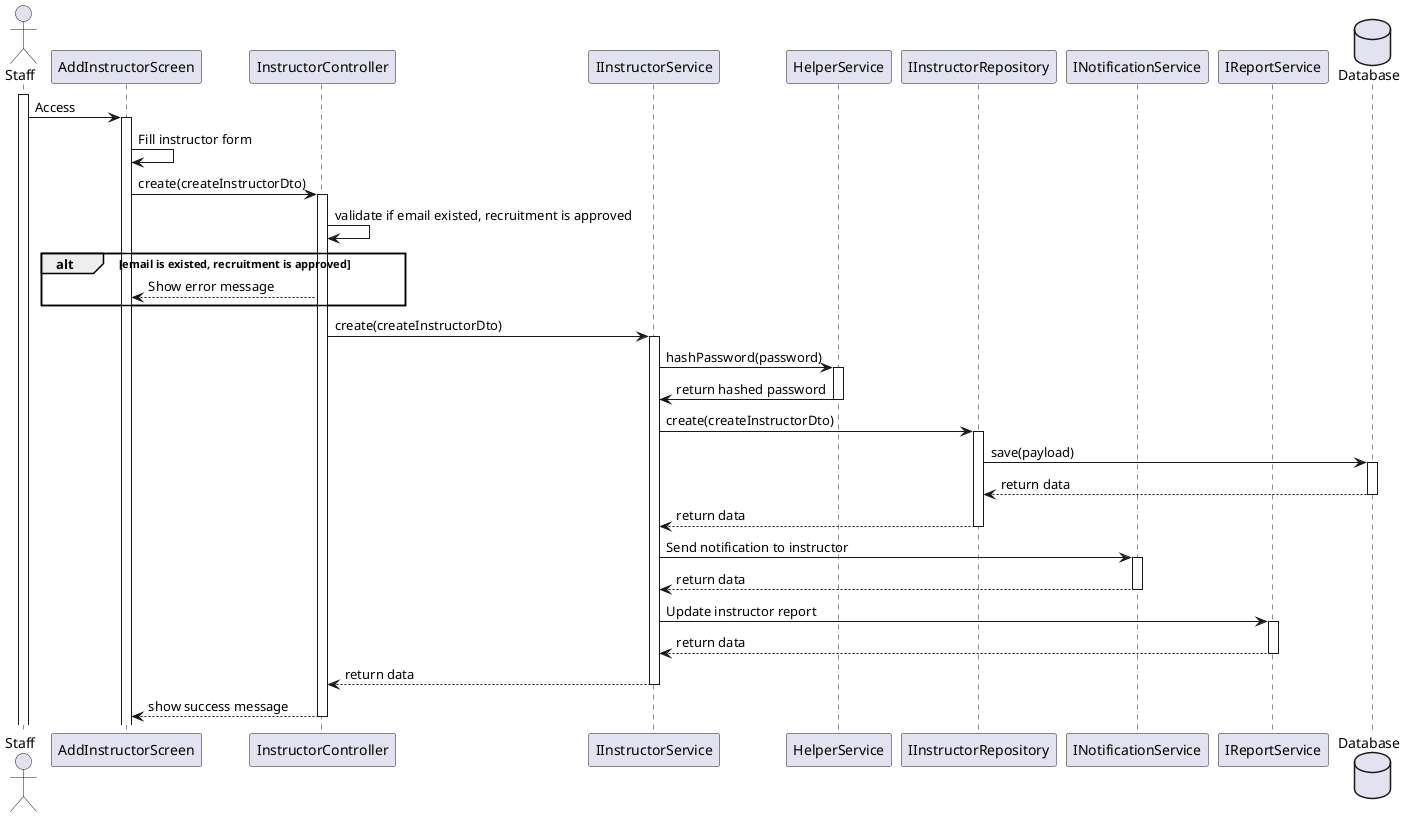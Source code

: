 @startuml
actor Staff
activate Staff

participant AddInstructorScreen
Staff -> AddInstructorScreen: Access
activate AddInstructorScreen
AddInstructorScreen -> AddInstructorScreen: Fill instructor form

participant InstructorController
AddInstructorScreen -> InstructorController: create(createInstructorDto)
activate InstructorController
InstructorController -> InstructorController: validate if email existed, recruitment is approved

alt email is existed, recruitment is approved
    InstructorController --> AddInstructorScreen: Show error message
end

participant IInstructorService
InstructorController -> IInstructorService: create(createInstructorDto)
activate IInstructorService

participant HelperService
IInstructorService -> HelperService: hashPassword(password)
activate HelperService

HelperService -> IInstructorService: return hashed password
deactivate HelperService

participant IInstructorRepository
IInstructorService -> IInstructorRepository: create(createInstructorDto)
activate IInstructorRepository

participant INotificationService
database Database
IInstructorRepository -> Database: save(payload)
activate Database
Database --> IInstructorRepository: return data
deactivate Database

IInstructorRepository --> IInstructorService: return data
deactivate IInstructorRepository

IInstructorService -> INotificationService: Send notification to instructor
activate INotificationService

INotificationService --> IInstructorService: return data
deactivate INotificationService

participant IReportService
IInstructorService -> IReportService: Update instructor report
activate IReportService

IReportService --> IInstructorService: return data
deactivate IReportService

IInstructorService --> InstructorController: return data
deactivate IInstructorService

InstructorController --> AddInstructorScreen: show success message
deactivate InstructorController

database Database
@enduml